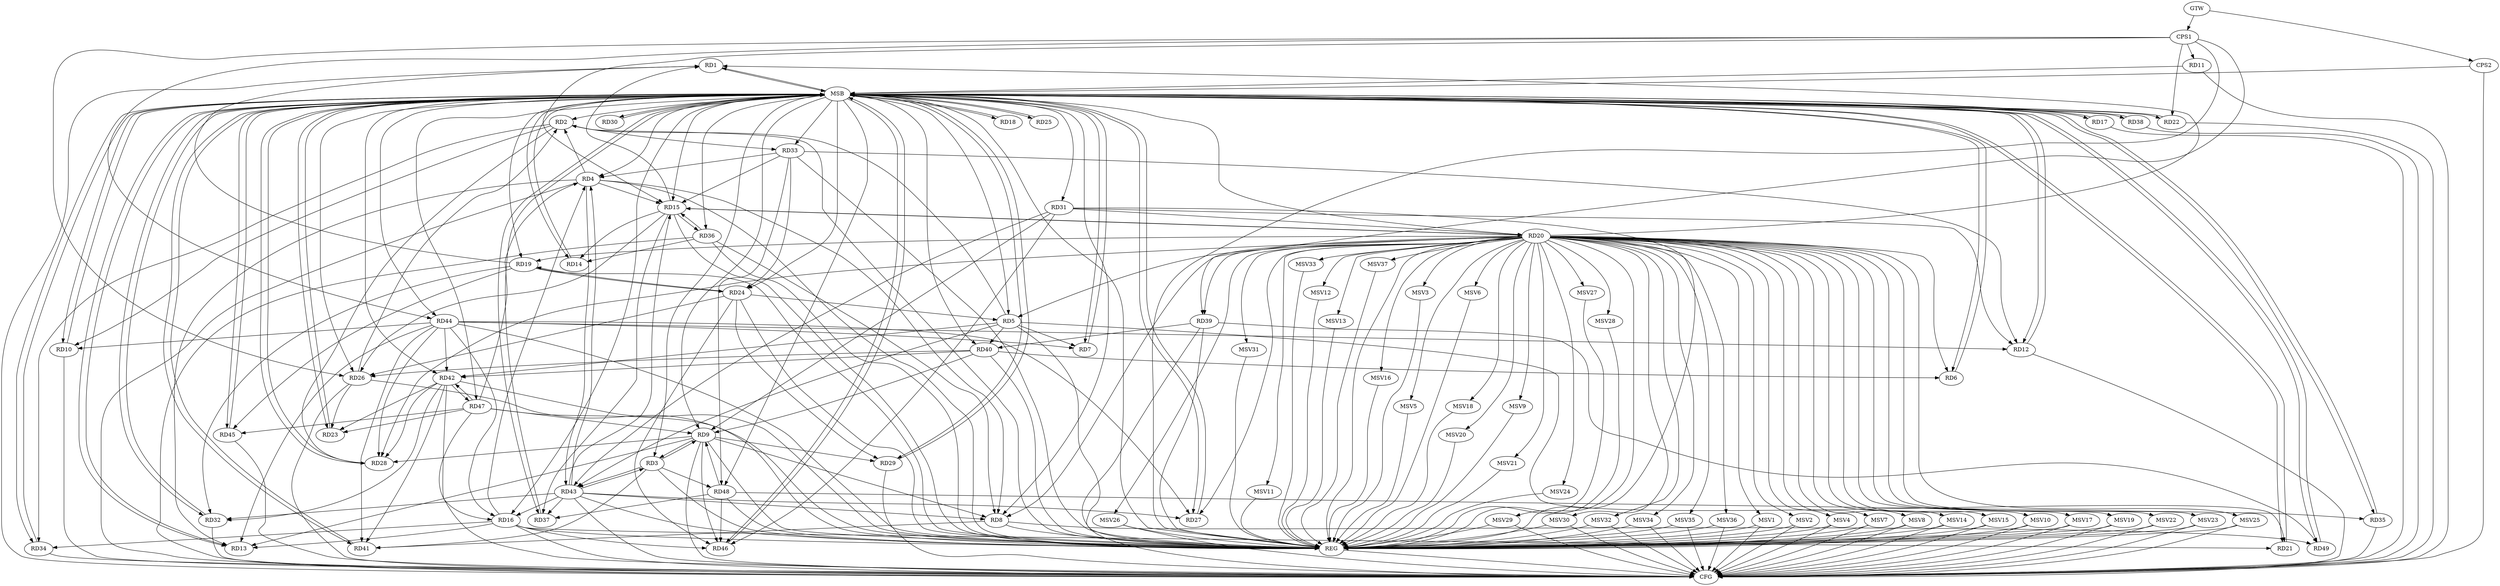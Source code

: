 strict digraph G {
  RD1 [ label="RD1" ];
  RD2 [ label="RD2" ];
  RD3 [ label="RD3" ];
  RD4 [ label="RD4" ];
  RD5 [ label="RD5" ];
  RD6 [ label="RD6" ];
  RD7 [ label="RD7" ];
  RD8 [ label="RD8" ];
  RD9 [ label="RD9" ];
  RD10 [ label="RD10" ];
  RD11 [ label="RD11" ];
  RD12 [ label="RD12" ];
  RD13 [ label="RD13" ];
  RD14 [ label="RD14" ];
  RD15 [ label="RD15" ];
  RD16 [ label="RD16" ];
  RD17 [ label="RD17" ];
  RD18 [ label="RD18" ];
  RD19 [ label="RD19" ];
  RD20 [ label="RD20" ];
  RD21 [ label="RD21" ];
  RD22 [ label="RD22" ];
  RD23 [ label="RD23" ];
  RD24 [ label="RD24" ];
  RD25 [ label="RD25" ];
  RD26 [ label="RD26" ];
  RD27 [ label="RD27" ];
  RD28 [ label="RD28" ];
  RD29 [ label="RD29" ];
  RD30 [ label="RD30" ];
  RD31 [ label="RD31" ];
  RD32 [ label="RD32" ];
  RD33 [ label="RD33" ];
  RD34 [ label="RD34" ];
  RD35 [ label="RD35" ];
  RD36 [ label="RD36" ];
  RD37 [ label="RD37" ];
  RD38 [ label="RD38" ];
  RD39 [ label="RD39" ];
  RD40 [ label="RD40" ];
  RD41 [ label="RD41" ];
  RD42 [ label="RD42" ];
  RD43 [ label="RD43" ];
  RD44 [ label="RD44" ];
  RD45 [ label="RD45" ];
  RD46 [ label="RD46" ];
  RD47 [ label="RD47" ];
  RD48 [ label="RD48" ];
  RD49 [ label="RD49" ];
  CPS1 [ label="CPS1" ];
  CPS2 [ label="CPS2" ];
  GTW [ label="GTW" ];
  REG [ label="REG" ];
  MSB [ label="MSB" ];
  CFG [ label="CFG" ];
  MSV1 [ label="MSV1" ];
  MSV2 [ label="MSV2" ];
  MSV3 [ label="MSV3" ];
  MSV4 [ label="MSV4" ];
  MSV5 [ label="MSV5" ];
  MSV6 [ label="MSV6" ];
  MSV7 [ label="MSV7" ];
  MSV8 [ label="MSV8" ];
  MSV9 [ label="MSV9" ];
  MSV10 [ label="MSV10" ];
  MSV11 [ label="MSV11" ];
  MSV12 [ label="MSV12" ];
  MSV13 [ label="MSV13" ];
  MSV14 [ label="MSV14" ];
  MSV15 [ label="MSV15" ];
  MSV16 [ label="MSV16" ];
  MSV17 [ label="MSV17" ];
  MSV18 [ label="MSV18" ];
  MSV19 [ label="MSV19" ];
  MSV20 [ label="MSV20" ];
  MSV21 [ label="MSV21" ];
  MSV22 [ label="MSV22" ];
  MSV23 [ label="MSV23" ];
  MSV24 [ label="MSV24" ];
  MSV25 [ label="MSV25" ];
  MSV26 [ label="MSV26" ];
  MSV27 [ label="MSV27" ];
  MSV28 [ label="MSV28" ];
  MSV29 [ label="MSV29" ];
  MSV30 [ label="MSV30" ];
  MSV31 [ label="MSV31" ];
  MSV32 [ label="MSV32" ];
  MSV33 [ label="MSV33" ];
  MSV34 [ label="MSV34" ];
  MSV35 [ label="MSV35" ];
  MSV36 [ label="MSV36" ];
  MSV37 [ label="MSV37" ];
  RD15 -> RD1;
  RD19 -> RD1;
  RD20 -> RD1;
  RD4 -> RD2;
  RD5 -> RD2;
  RD2 -> RD10;
  RD26 -> RD2;
  RD2 -> RD28;
  RD2 -> RD33;
  RD2 -> RD34;
  RD3 -> RD9;
  RD9 -> RD3;
  RD3 -> RD41;
  RD3 -> RD43;
  RD43 -> RD3;
  RD3 -> RD48;
  RD4 -> RD8;
  RD4 -> RD13;
  RD4 -> RD15;
  RD16 -> RD4;
  RD33 -> RD4;
  RD4 -> RD43;
  RD43 -> RD4;
  RD47 -> RD4;
  RD5 -> RD7;
  RD20 -> RD5;
  RD5 -> RD21;
  RD24 -> RD5;
  RD5 -> RD40;
  RD5 -> RD42;
  RD5 -> RD43;
  RD20 -> RD6;
  RD40 -> RD6;
  RD44 -> RD7;
  RD9 -> RD8;
  RD20 -> RD8;
  RD36 -> RD8;
  RD8 -> RD41;
  RD43 -> RD8;
  RD8 -> RD49;
  RD9 -> RD13;
  RD9 -> RD28;
  RD9 -> RD29;
  RD31 -> RD9;
  RD40 -> RD9;
  RD9 -> RD46;
  RD47 -> RD9;
  RD48 -> RD9;
  RD44 -> RD10;
  RD31 -> RD12;
  RD33 -> RD12;
  RD44 -> RD12;
  RD16 -> RD13;
  RD44 -> RD13;
  RD15 -> RD14;
  RD36 -> RD14;
  RD15 -> RD20;
  RD20 -> RD15;
  RD15 -> RD26;
  RD33 -> RD15;
  RD15 -> RD36;
  RD36 -> RD15;
  RD15 -> RD37;
  RD43 -> RD15;
  RD16 -> RD21;
  RD16 -> RD34;
  RD42 -> RD16;
  RD43 -> RD16;
  RD44 -> RD16;
  RD16 -> RD46;
  RD20 -> RD19;
  RD19 -> RD24;
  RD24 -> RD19;
  RD19 -> RD32;
  RD19 -> RD45;
  RD20 -> RD27;
  RD20 -> RD28;
  RD31 -> RD20;
  RD20 -> RD39;
  RD26 -> RD23;
  RD42 -> RD23;
  RD47 -> RD23;
  RD24 -> RD26;
  RD24 -> RD29;
  RD33 -> RD24;
  RD24 -> RD46;
  RD40 -> RD26;
  RD43 -> RD27;
  RD44 -> RD27;
  RD42 -> RD28;
  RD44 -> RD28;
  RD31 -> RD43;
  RD31 -> RD46;
  RD42 -> RD32;
  RD43 -> RD32;
  RD33 -> RD48;
  RD48 -> RD35;
  RD43 -> RD37;
  RD48 -> RD37;
  RD39 -> RD40;
  RD39 -> RD49;
  RD40 -> RD42;
  RD42 -> RD41;
  RD44 -> RD41;
  RD44 -> RD42;
  RD42 -> RD47;
  RD47 -> RD42;
  RD47 -> RD45;
  RD48 -> RD46;
  CPS1 -> RD44;
  CPS1 -> RD11;
  CPS1 -> RD22;
  CPS1 -> RD39;
  CPS1 -> RD26;
  CPS1 -> RD15;
  GTW -> CPS1;
  GTW -> CPS2;
  RD2 -> REG;
  RD3 -> REG;
  RD4 -> REG;
  RD5 -> REG;
  RD8 -> REG;
  RD9 -> REG;
  RD15 -> REG;
  RD16 -> REG;
  RD19 -> REG;
  RD20 -> REG;
  RD24 -> REG;
  RD26 -> REG;
  RD31 -> REG;
  RD33 -> REG;
  RD36 -> REG;
  RD39 -> REG;
  RD40 -> REG;
  RD42 -> REG;
  RD43 -> REG;
  RD44 -> REG;
  RD47 -> REG;
  RD48 -> REG;
  CPS1 -> REG;
  RD1 -> MSB;
  MSB -> RD9;
  MSB -> RD20;
  MSB -> RD21;
  MSB -> RD22;
  MSB -> RD33;
  MSB -> RD38;
  MSB -> RD40;
  MSB -> RD45;
  MSB -> RD47;
  MSB -> RD49;
  MSB -> REG;
  RD6 -> MSB;
  MSB -> RD31;
  MSB -> RD34;
  RD7 -> MSB;
  MSB -> RD3;
  MSB -> RD6;
  MSB -> RD14;
  MSB -> RD23;
  MSB -> RD24;
  MSB -> RD35;
  MSB -> RD41;
  MSB -> RD48;
  RD10 -> MSB;
  MSB -> RD5;
  RD11 -> MSB;
  MSB -> RD28;
  RD12 -> MSB;
  MSB -> RD4;
  MSB -> RD27;
  MSB -> RD30;
  MSB -> RD36;
  RD13 -> MSB;
  MSB -> RD1;
  MSB -> RD29;
  RD14 -> MSB;
  MSB -> RD2;
  MSB -> RD17;
  MSB -> RD19;
  MSB -> RD25;
  MSB -> RD32;
  MSB -> RD46;
  RD17 -> MSB;
  RD18 -> MSB;
  MSB -> RD7;
  MSB -> RD12;
  RD21 -> MSB;
  MSB -> RD42;
  MSB -> RD44;
  RD22 -> MSB;
  MSB -> RD16;
  RD23 -> MSB;
  MSB -> RD13;
  MSB -> RD18;
  MSB -> RD37;
  RD25 -> MSB;
  RD27 -> MSB;
  RD28 -> MSB;
  MSB -> RD10;
  RD29 -> MSB;
  MSB -> RD26;
  RD30 -> MSB;
  RD32 -> MSB;
  RD34 -> MSB;
  MSB -> RD15;
  RD35 -> MSB;
  RD37 -> MSB;
  RD38 -> MSB;
  RD41 -> MSB;
  RD45 -> MSB;
  RD46 -> MSB;
  MSB -> RD8;
  RD49 -> MSB;
  CPS2 -> MSB;
  RD17 -> CFG;
  RD4 -> CFG;
  RD11 -> CFG;
  RD32 -> CFG;
  RD35 -> CFG;
  RD9 -> CFG;
  RD26 -> CFG;
  RD12 -> CFG;
  RD29 -> CFG;
  RD16 -> CFG;
  CPS2 -> CFG;
  RD47 -> CFG;
  RD36 -> CFG;
  RD1 -> CFG;
  RD22 -> CFG;
  RD10 -> CFG;
  RD34 -> CFG;
  RD45 -> CFG;
  RD38 -> CFG;
  RD43 -> CFG;
  RD39 -> CFG;
  REG -> CFG;
  RD20 -> MSV1;
  RD20 -> MSV2;
  RD20 -> MSV3;
  RD20 -> MSV4;
  RD20 -> MSV5;
  RD20 -> MSV6;
  MSV1 -> REG;
  MSV1 -> CFG;
  MSV2 -> REG;
  MSV2 -> CFG;
  MSV3 -> REG;
  MSV4 -> REG;
  MSV4 -> CFG;
  MSV5 -> REG;
  MSV6 -> REG;
  RD20 -> MSV7;
  RD20 -> MSV8;
  RD20 -> MSV9;
  MSV7 -> REG;
  MSV7 -> CFG;
  MSV8 -> REG;
  MSV8 -> CFG;
  MSV9 -> REG;
  RD20 -> MSV10;
  MSV10 -> REG;
  MSV10 -> CFG;
  RD20 -> MSV11;
  MSV11 -> REG;
  RD20 -> MSV12;
  RD20 -> MSV13;
  RD20 -> MSV14;
  RD20 -> MSV15;
  MSV12 -> REG;
  MSV13 -> REG;
  MSV14 -> REG;
  MSV14 -> CFG;
  MSV15 -> REG;
  MSV15 -> CFG;
  RD20 -> MSV16;
  RD20 -> MSV17;
  MSV16 -> REG;
  MSV17 -> REG;
  MSV17 -> CFG;
  RD20 -> MSV18;
  MSV18 -> REG;
  RD20 -> MSV19;
  RD20 -> MSV20;
  RD20 -> MSV21;
  RD20 -> MSV22;
  RD20 -> MSV23;
  MSV19 -> REG;
  MSV19 -> CFG;
  MSV20 -> REG;
  MSV21 -> REG;
  MSV22 -> REG;
  MSV22 -> CFG;
  MSV23 -> REG;
  MSV23 -> CFG;
  RD20 -> MSV24;
  MSV24 -> REG;
  RD20 -> MSV25;
  RD20 -> MSV26;
  RD20 -> MSV27;
  RD20 -> MSV28;
  RD20 -> MSV29;
  MSV25 -> REG;
  MSV25 -> CFG;
  MSV26 -> REG;
  MSV26 -> CFG;
  MSV27 -> REG;
  MSV28 -> REG;
  MSV29 -> REG;
  MSV29 -> CFG;
  RD20 -> MSV30;
  MSV30 -> REG;
  MSV30 -> CFG;
  RD20 -> MSV31;
  MSV31 -> REG;
  RD20 -> MSV32;
  MSV32 -> REG;
  MSV32 -> CFG;
  RD20 -> MSV33;
  RD20 -> MSV34;
  RD20 -> MSV35;
  RD20 -> MSV36;
  RD20 -> MSV37;
  MSV33 -> REG;
  MSV34 -> REG;
  MSV34 -> CFG;
  MSV35 -> REG;
  MSV35 -> CFG;
  MSV36 -> REG;
  MSV36 -> CFG;
  MSV37 -> REG;
}
